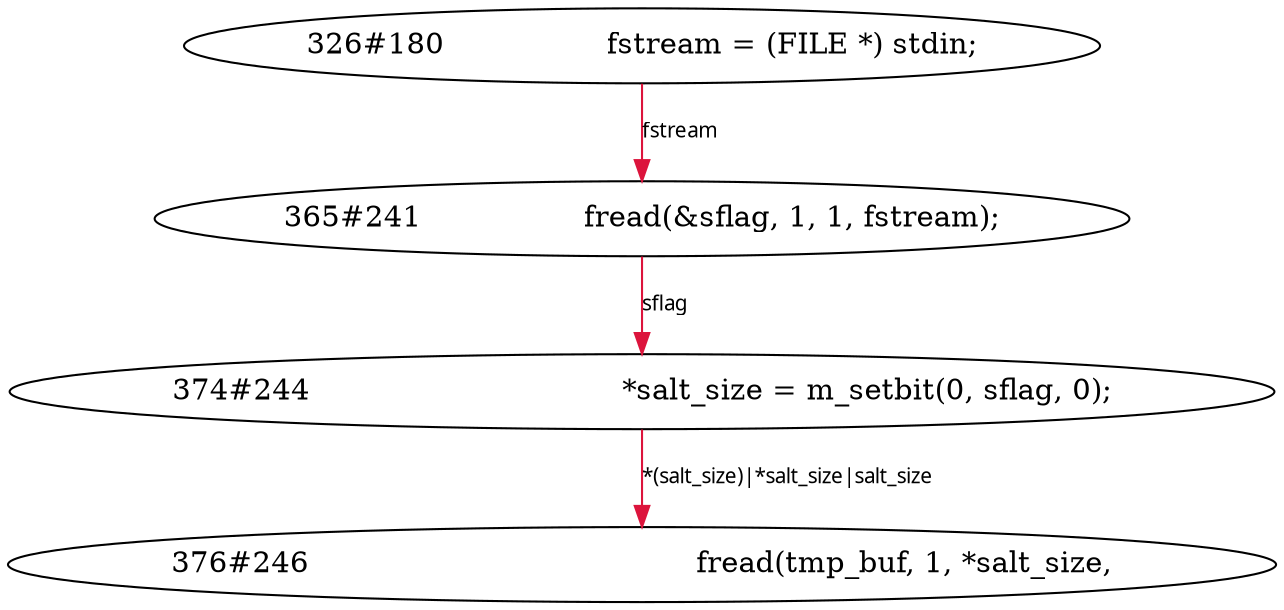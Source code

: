 digraph tiantgraph{
"376#246						fread(tmp_buf, 1, *salt_size,";
"326#180			fstream = (FILE *) stdin;";
"365#241			fread(&sflag, 1, 1, fstream);";
"374#244					*salt_size = m_setbit(0, sflag, 0);";
edge [fontname = "Verdana", fontsize = 10, color="crimson", style="solid"];
"374#244					*salt_size = m_setbit(0, sflag, 0);"->"376#246						fread(tmp_buf, 1, *salt_size,"[label="*(salt_size)|*salt_size|salt_size"];
"326#180			fstream = (FILE *) stdin;"->"365#241			fread(&sflag, 1, 1, fstream);"[label="fstream"];
"365#241			fread(&sflag, 1, 1, fstream);"->"374#244					*salt_size = m_setbit(0, sflag, 0);"[label="sflag"];
}